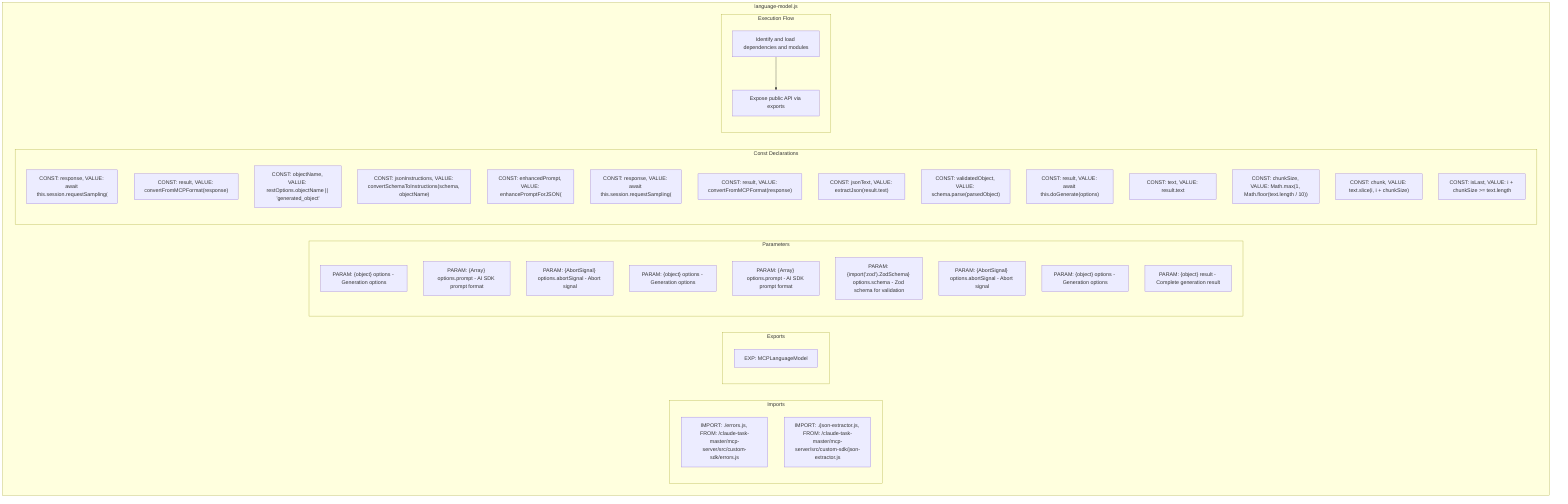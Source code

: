 flowchart TB
    subgraph Imports["Imports"]
        I1["IMPORT: ./errors.js, FROM: /claude-task-master/mcp-server/src/custom-sdk/errors.js"]
        I2["IMPORT: ./json-extractor.js, FROM: /claude-task-master/mcp-server/src/custom-sdk/json-extractor.js"]
    end
    subgraph Exports["Exports"]
        E1["EXP: MCPLanguageModel"]
    end
    subgraph Parameters["Parameters"]
        P1["PARAM: {object} options - Generation options"]
        P2["PARAM: {Array} options.prompt - AI SDK prompt format"]
        P3["PARAM: {AbortSignal} options.abortSignal - Abort signal"]
        P4["PARAM: {object} options - Generation options"]
        P5["PARAM: {Array} options.prompt - AI SDK prompt format"]
        P6["PARAM: {import('zod').ZodSchema} options.schema - Zod schema for validation"]
        P7["PARAM: {AbortSignal} options.abortSignal - Abort signal"]
        P8["PARAM: {object} options - Generation options"]
        P9["PARAM: {object} result - Complete generation result"]
    end
    subgraph Constants["Const Declarations"]
        C1["CONST: response, VALUE: await this.session.requestSampling("]
        C2["CONST: result, VALUE: convertFromMCPFormat(response)"]
        C3["CONST: objectName, VALUE: restOptions.objectName || 'generated_object'"]
        C4["CONST: jsonInstructions, VALUE: convertSchemaToInstructions(schema, objectName)"]
        C5["CONST: enhancedPrompt, VALUE: enhancePromptForJSON("]
        C6["CONST: response, VALUE: await this.session.requestSampling("]
        C7["CONST: result, VALUE: convertFromMCPFormat(response)"]
        C8["CONST: jsonText, VALUE: extractJson(result.text)"]
        C9["CONST: validatedObject, VALUE: schema.parse(parsedObject)"]
        C10["CONST: result, VALUE: await this.doGenerate(options)"]
        C11["CONST: text, VALUE: result.text"]
        C12["CONST: chunkSize, VALUE: Math.max(1, Math.floor(text.length / 10))"]
        C13["CONST: chunk, VALUE: text.slice(i, i + chunkSize)"]
        C14["CONST: isLast, VALUE: i + chunkSize >= text.length"]
    end
    subgraph ExecutionFlow["Execution Flow"]
        FL1["Identify and load dependencies and modules"]
        FL2["Expose public API via exports"]
    end
    subgraph FileName["language-model.js"]
        Imports
        Exports
        Parameters
        Constants
        ExecutionFlow
    end
    FL1 --> FL2